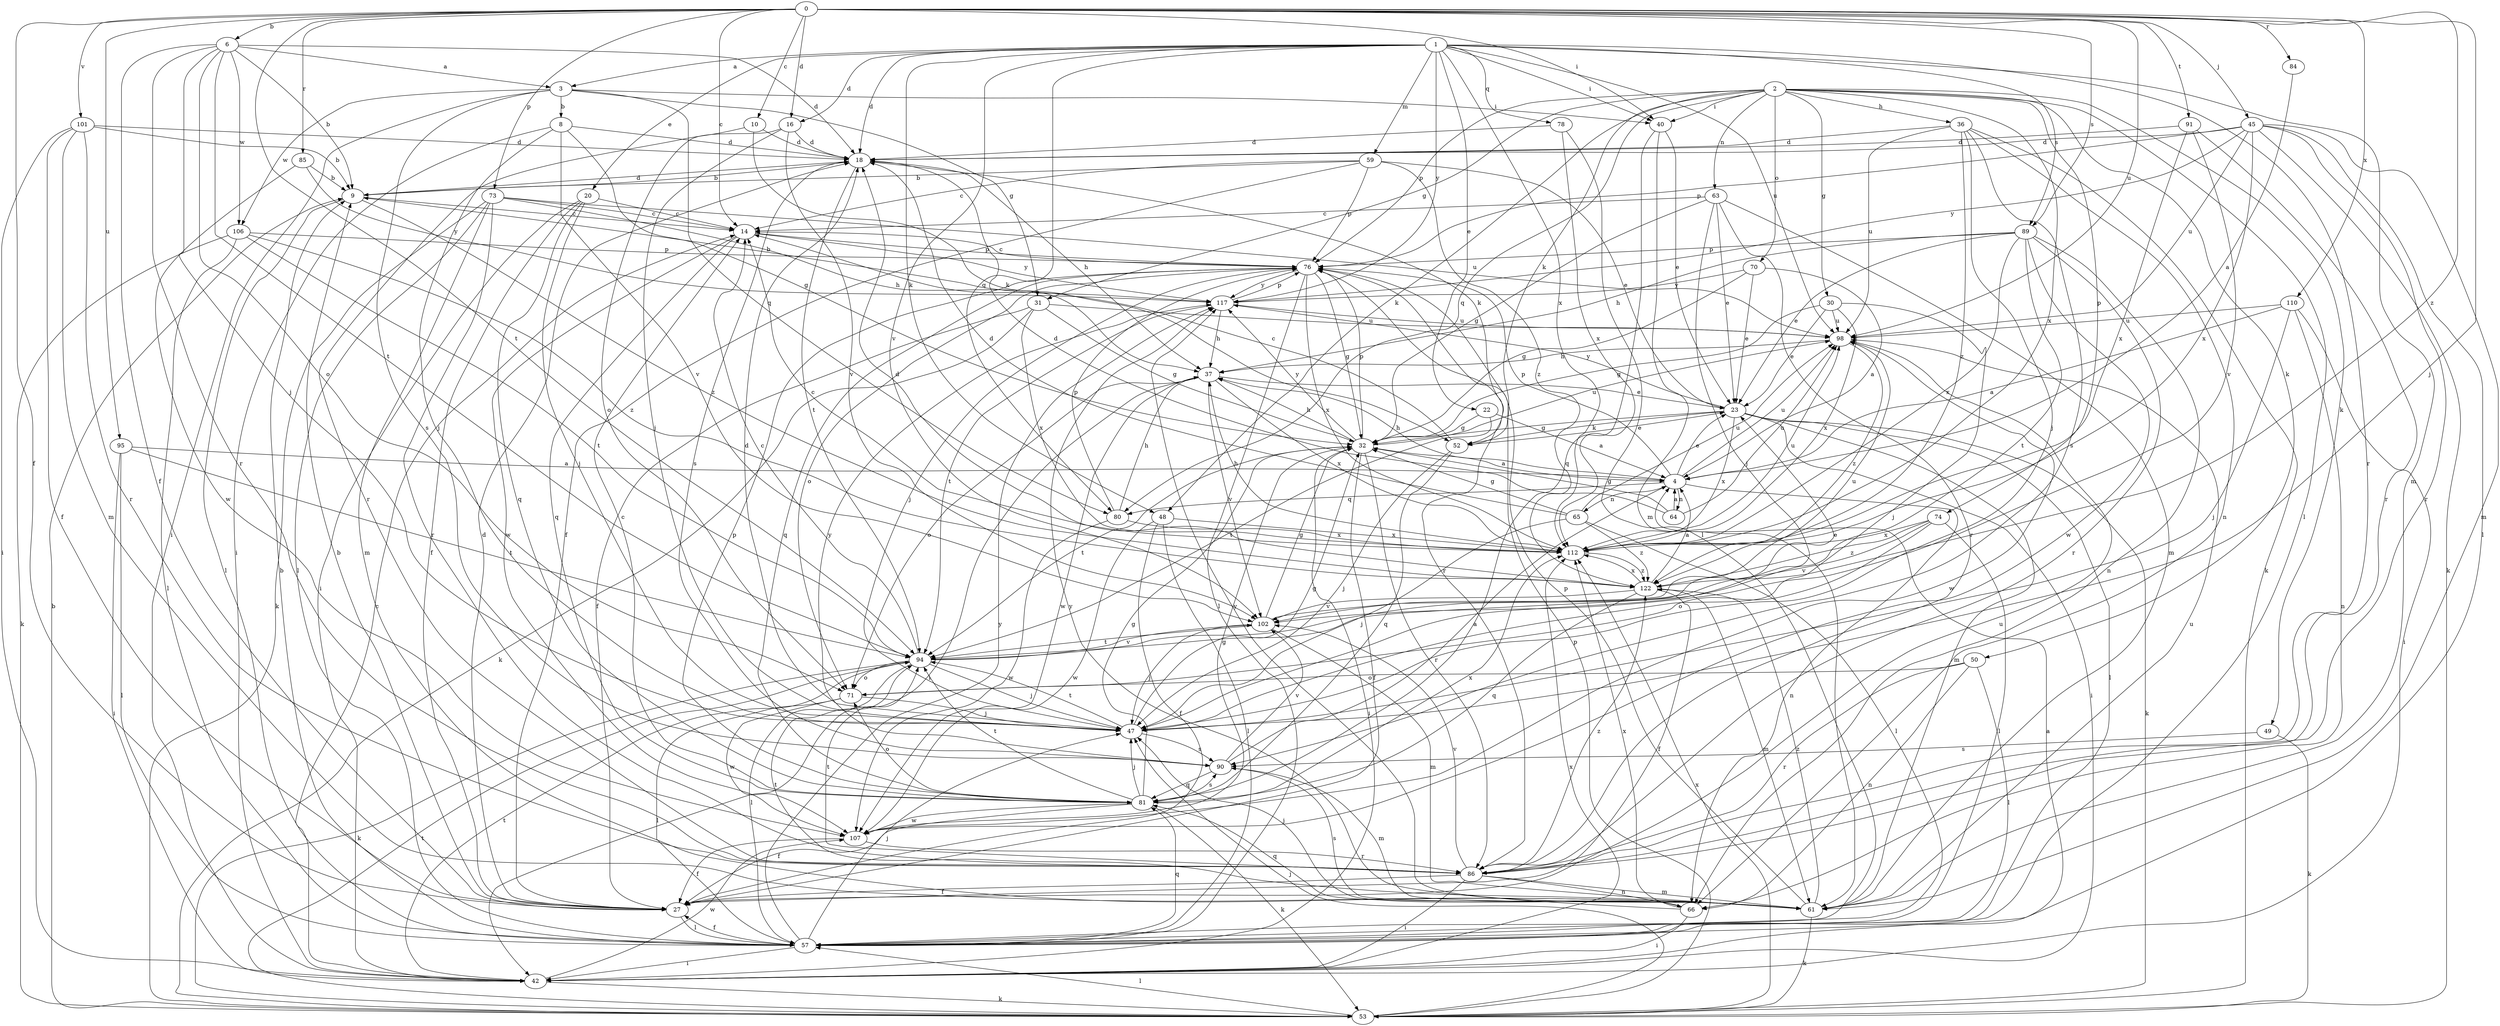strict digraph  {
0;
1;
2;
3;
4;
6;
8;
9;
10;
14;
16;
18;
20;
22;
23;
27;
30;
31;
32;
36;
37;
40;
42;
45;
47;
48;
49;
50;
52;
53;
57;
59;
61;
63;
64;
65;
66;
70;
71;
73;
74;
76;
78;
80;
81;
84;
85;
86;
89;
90;
91;
94;
95;
98;
101;
102;
106;
107;
110;
112;
117;
122;
0 -> 6  [label=b];
0 -> 10  [label=c];
0 -> 14  [label=c];
0 -> 16  [label=d];
0 -> 27  [label=f];
0 -> 40  [label=i];
0 -> 45  [label=j];
0 -> 47  [label=j];
0 -> 73  [label=p];
0 -> 84  [label=r];
0 -> 85  [label=r];
0 -> 89  [label=s];
0 -> 91  [label=t];
0 -> 94  [label=t];
0 -> 95  [label=u];
0 -> 98  [label=u];
0 -> 101  [label=v];
0 -> 110  [label=x];
0 -> 122  [label=z];
1 -> 3  [label=a];
1 -> 16  [label=d];
1 -> 18  [label=d];
1 -> 20  [label=e];
1 -> 22  [label=e];
1 -> 40  [label=i];
1 -> 48  [label=k];
1 -> 59  [label=m];
1 -> 61  [label=m];
1 -> 78  [label=q];
1 -> 80  [label=q];
1 -> 86  [label=r];
1 -> 89  [label=s];
1 -> 98  [label=u];
1 -> 102  [label=v];
1 -> 112  [label=x];
1 -> 117  [label=y];
2 -> 30  [label=g];
2 -> 31  [label=g];
2 -> 36  [label=h];
2 -> 40  [label=i];
2 -> 48  [label=k];
2 -> 49  [label=k];
2 -> 50  [label=k];
2 -> 52  [label=k];
2 -> 57  [label=l];
2 -> 63  [label=n];
2 -> 70  [label=o];
2 -> 74  [label=p];
2 -> 76  [label=p];
2 -> 80  [label=q];
2 -> 112  [label=x];
3 -> 8  [label=b];
3 -> 31  [label=g];
3 -> 40  [label=i];
3 -> 42  [label=i];
3 -> 80  [label=q];
3 -> 90  [label=s];
3 -> 106  [label=w];
4 -> 23  [label=e];
4 -> 37  [label=h];
4 -> 64  [label=n];
4 -> 65  [label=n];
4 -> 66  [label=n];
4 -> 76  [label=p];
4 -> 80  [label=q];
4 -> 98  [label=u];
6 -> 3  [label=a];
6 -> 9  [label=b];
6 -> 18  [label=d];
6 -> 27  [label=f];
6 -> 47  [label=j];
6 -> 71  [label=o];
6 -> 86  [label=r];
6 -> 94  [label=t];
6 -> 106  [label=w];
8 -> 18  [label=d];
8 -> 32  [label=g];
8 -> 42  [label=i];
8 -> 47  [label=j];
8 -> 102  [label=v];
9 -> 14  [label=c];
9 -> 18  [label=d];
9 -> 57  [label=l];
9 -> 122  [label=z];
10 -> 18  [label=d];
10 -> 52  [label=k];
10 -> 86  [label=r];
14 -> 76  [label=p];
14 -> 81  [label=q];
14 -> 107  [label=w];
14 -> 117  [label=y];
16 -> 18  [label=d];
16 -> 47  [label=j];
16 -> 71  [label=o];
16 -> 102  [label=v];
18 -> 9  [label=b];
18 -> 37  [label=h];
18 -> 52  [label=k];
18 -> 90  [label=s];
18 -> 94  [label=t];
20 -> 14  [label=c];
20 -> 27  [label=f];
20 -> 42  [label=i];
20 -> 47  [label=j];
20 -> 81  [label=q];
22 -> 4  [label=a];
22 -> 32  [label=g];
22 -> 94  [label=t];
23 -> 32  [label=g];
23 -> 42  [label=i];
23 -> 52  [label=k];
23 -> 53  [label=k];
23 -> 57  [label=l];
23 -> 61  [label=m];
23 -> 112  [label=x];
23 -> 117  [label=y];
27 -> 9  [label=b];
27 -> 18  [label=d];
27 -> 57  [label=l];
27 -> 98  [label=u];
30 -> 23  [label=e];
30 -> 32  [label=g];
30 -> 47  [label=j];
30 -> 98  [label=u];
30 -> 112  [label=x];
31 -> 27  [label=f];
31 -> 32  [label=g];
31 -> 53  [label=k];
31 -> 98  [label=u];
31 -> 112  [label=x];
32 -> 4  [label=a];
32 -> 27  [label=f];
32 -> 37  [label=h];
32 -> 42  [label=i];
32 -> 76  [label=p];
32 -> 86  [label=r];
32 -> 94  [label=t];
32 -> 98  [label=u];
32 -> 117  [label=y];
36 -> 18  [label=d];
36 -> 47  [label=j];
36 -> 53  [label=k];
36 -> 66  [label=n];
36 -> 90  [label=s];
36 -> 98  [label=u];
36 -> 122  [label=z];
37 -> 23  [label=e];
37 -> 42  [label=i];
37 -> 71  [label=o];
37 -> 102  [label=v];
37 -> 107  [label=w];
37 -> 112  [label=x];
40 -> 23  [label=e];
40 -> 61  [label=m];
40 -> 81  [label=q];
42 -> 4  [label=a];
42 -> 14  [label=c];
42 -> 53  [label=k];
42 -> 94  [label=t];
42 -> 107  [label=w];
42 -> 112  [label=x];
45 -> 18  [label=d];
45 -> 53  [label=k];
45 -> 57  [label=l];
45 -> 61  [label=m];
45 -> 76  [label=p];
45 -> 86  [label=r];
45 -> 98  [label=u];
45 -> 112  [label=x];
45 -> 117  [label=y];
47 -> 18  [label=d];
47 -> 32  [label=g];
47 -> 90  [label=s];
47 -> 94  [label=t];
48 -> 27  [label=f];
48 -> 57  [label=l];
48 -> 107  [label=w];
48 -> 112  [label=x];
49 -> 53  [label=k];
49 -> 90  [label=s];
50 -> 57  [label=l];
50 -> 66  [label=n];
50 -> 71  [label=o];
50 -> 86  [label=r];
52 -> 14  [label=c];
52 -> 23  [label=e];
52 -> 47  [label=j];
52 -> 81  [label=q];
53 -> 9  [label=b];
53 -> 47  [label=j];
53 -> 57  [label=l];
53 -> 76  [label=p];
53 -> 94  [label=t];
53 -> 112  [label=x];
57 -> 9  [label=b];
57 -> 27  [label=f];
57 -> 42  [label=i];
57 -> 47  [label=j];
57 -> 81  [label=q];
57 -> 117  [label=y];
59 -> 9  [label=b];
59 -> 14  [label=c];
59 -> 23  [label=e];
59 -> 27  [label=f];
59 -> 76  [label=p];
59 -> 122  [label=z];
61 -> 53  [label=k];
61 -> 76  [label=p];
61 -> 94  [label=t];
61 -> 98  [label=u];
61 -> 117  [label=y];
61 -> 122  [label=z];
63 -> 14  [label=c];
63 -> 23  [label=e];
63 -> 32  [label=g];
63 -> 47  [label=j];
63 -> 61  [label=m];
63 -> 86  [label=r];
64 -> 4  [label=a];
64 -> 18  [label=d];
64 -> 32  [label=g];
64 -> 98  [label=u];
65 -> 18  [label=d];
65 -> 32  [label=g];
65 -> 47  [label=j];
65 -> 57  [label=l];
65 -> 98  [label=u];
65 -> 122  [label=z];
66 -> 42  [label=i];
66 -> 47  [label=j];
66 -> 81  [label=q];
66 -> 90  [label=s];
66 -> 112  [label=x];
66 -> 117  [label=y];
70 -> 4  [label=a];
70 -> 23  [label=e];
70 -> 32  [label=g];
70 -> 117  [label=y];
71 -> 47  [label=j];
71 -> 57  [label=l];
71 -> 107  [label=w];
73 -> 14  [label=c];
73 -> 37  [label=h];
73 -> 53  [label=k];
73 -> 57  [label=l];
73 -> 61  [label=m];
73 -> 86  [label=r];
73 -> 98  [label=u];
74 -> 57  [label=l];
74 -> 71  [label=o];
74 -> 102  [label=v];
74 -> 112  [label=x];
74 -> 122  [label=z];
76 -> 14  [label=c];
76 -> 32  [label=g];
76 -> 47  [label=j];
76 -> 57  [label=l];
76 -> 71  [label=o];
76 -> 81  [label=q];
76 -> 86  [label=r];
76 -> 112  [label=x];
76 -> 117  [label=y];
78 -> 18  [label=d];
78 -> 57  [label=l];
78 -> 112  [label=x];
80 -> 37  [label=h];
80 -> 76  [label=p];
80 -> 107  [label=w];
80 -> 112  [label=x];
81 -> 14  [label=c];
81 -> 27  [label=f];
81 -> 32  [label=g];
81 -> 47  [label=j];
81 -> 53  [label=k];
81 -> 71  [label=o];
81 -> 76  [label=p];
81 -> 90  [label=s];
81 -> 94  [label=t];
81 -> 107  [label=w];
81 -> 112  [label=x];
84 -> 4  [label=a];
85 -> 9  [label=b];
85 -> 107  [label=w];
85 -> 117  [label=y];
86 -> 27  [label=f];
86 -> 42  [label=i];
86 -> 61  [label=m];
86 -> 66  [label=n];
86 -> 94  [label=t];
86 -> 102  [label=v];
86 -> 122  [label=z];
89 -> 23  [label=e];
89 -> 37  [label=h];
89 -> 66  [label=n];
89 -> 76  [label=p];
89 -> 86  [label=r];
89 -> 94  [label=t];
89 -> 107  [label=w];
89 -> 112  [label=x];
90 -> 4  [label=a];
90 -> 61  [label=m];
90 -> 81  [label=q];
90 -> 102  [label=v];
90 -> 117  [label=y];
91 -> 18  [label=d];
91 -> 86  [label=r];
91 -> 102  [label=v];
91 -> 112  [label=x];
94 -> 14  [label=c];
94 -> 23  [label=e];
94 -> 47  [label=j];
94 -> 53  [label=k];
94 -> 57  [label=l];
94 -> 71  [label=o];
94 -> 102  [label=v];
95 -> 4  [label=a];
95 -> 42  [label=i];
95 -> 57  [label=l];
95 -> 94  [label=t];
98 -> 37  [label=h];
98 -> 107  [label=w];
98 -> 122  [label=z];
101 -> 9  [label=b];
101 -> 18  [label=d];
101 -> 27  [label=f];
101 -> 42  [label=i];
101 -> 61  [label=m];
101 -> 86  [label=r];
102 -> 32  [label=g];
102 -> 47  [label=j];
102 -> 61  [label=m];
102 -> 94  [label=t];
102 -> 98  [label=u];
106 -> 53  [label=k];
106 -> 57  [label=l];
106 -> 76  [label=p];
106 -> 94  [label=t];
106 -> 122  [label=z];
107 -> 27  [label=f];
107 -> 32  [label=g];
107 -> 86  [label=r];
110 -> 4  [label=a];
110 -> 42  [label=i];
110 -> 47  [label=j];
110 -> 66  [label=n];
110 -> 98  [label=u];
112 -> 14  [label=c];
112 -> 37  [label=h];
112 -> 98  [label=u];
112 -> 122  [label=z];
117 -> 9  [label=b];
117 -> 37  [label=h];
117 -> 76  [label=p];
117 -> 94  [label=t];
117 -> 98  [label=u];
122 -> 4  [label=a];
122 -> 18  [label=d];
122 -> 27  [label=f];
122 -> 61  [label=m];
122 -> 81  [label=q];
122 -> 102  [label=v];
122 -> 112  [label=x];
}
